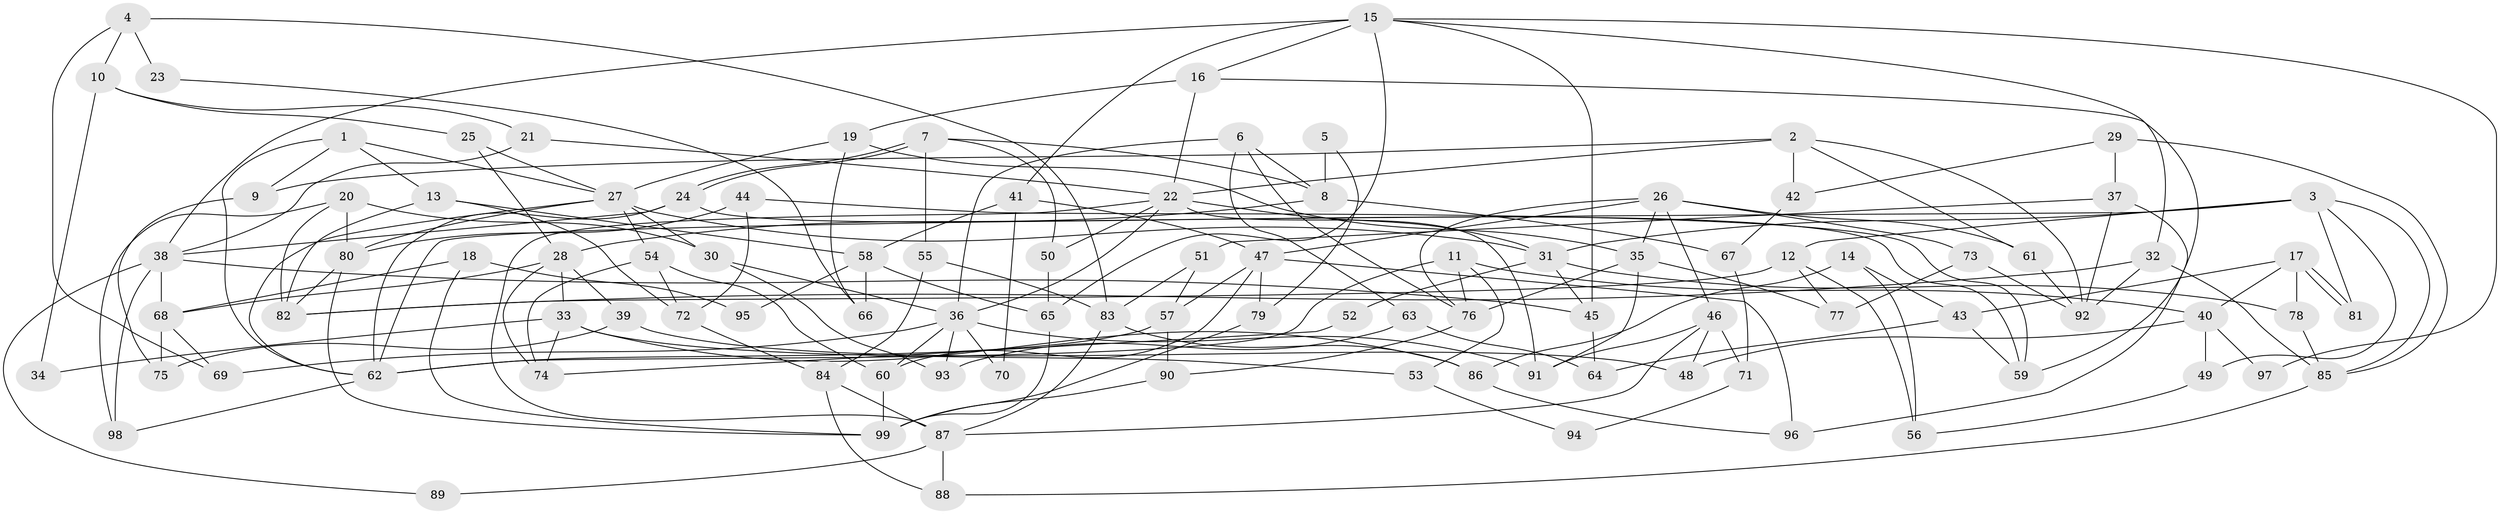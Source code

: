 // Generated by graph-tools (version 1.1) at 2025/35/03/09/25 02:35:57]
// undirected, 99 vertices, 198 edges
graph export_dot {
graph [start="1"]
  node [color=gray90,style=filled];
  1;
  2;
  3;
  4;
  5;
  6;
  7;
  8;
  9;
  10;
  11;
  12;
  13;
  14;
  15;
  16;
  17;
  18;
  19;
  20;
  21;
  22;
  23;
  24;
  25;
  26;
  27;
  28;
  29;
  30;
  31;
  32;
  33;
  34;
  35;
  36;
  37;
  38;
  39;
  40;
  41;
  42;
  43;
  44;
  45;
  46;
  47;
  48;
  49;
  50;
  51;
  52;
  53;
  54;
  55;
  56;
  57;
  58;
  59;
  60;
  61;
  62;
  63;
  64;
  65;
  66;
  67;
  68;
  69;
  70;
  71;
  72;
  73;
  74;
  75;
  76;
  77;
  78;
  79;
  80;
  81;
  82;
  83;
  84;
  85;
  86;
  87;
  88;
  89;
  90;
  91;
  92;
  93;
  94;
  95;
  96;
  97;
  98;
  99;
  1 -- 13;
  1 -- 27;
  1 -- 9;
  1 -- 62;
  2 -- 22;
  2 -- 61;
  2 -- 9;
  2 -- 42;
  2 -- 92;
  3 -- 62;
  3 -- 31;
  3 -- 12;
  3 -- 49;
  3 -- 81;
  3 -- 85;
  4 -- 69;
  4 -- 83;
  4 -- 10;
  4 -- 23;
  5 -- 79;
  5 -- 8;
  6 -- 36;
  6 -- 8;
  6 -- 63;
  6 -- 76;
  7 -- 24;
  7 -- 24;
  7 -- 50;
  7 -- 8;
  7 -- 55;
  8 -- 28;
  8 -- 67;
  9 -- 75;
  10 -- 25;
  10 -- 21;
  10 -- 34;
  11 -- 62;
  11 -- 76;
  11 -- 40;
  11 -- 53;
  12 -- 77;
  12 -- 56;
  12 -- 82;
  13 -- 82;
  13 -- 72;
  13 -- 58;
  14 -- 56;
  14 -- 43;
  14 -- 86;
  15 -- 38;
  15 -- 65;
  15 -- 16;
  15 -- 32;
  15 -- 41;
  15 -- 45;
  15 -- 97;
  16 -- 22;
  16 -- 19;
  16 -- 59;
  17 -- 81;
  17 -- 81;
  17 -- 43;
  17 -- 40;
  17 -- 78;
  18 -- 99;
  18 -- 68;
  18 -- 95;
  19 -- 27;
  19 -- 35;
  19 -- 66;
  20 -- 80;
  20 -- 82;
  20 -- 30;
  20 -- 98;
  21 -- 38;
  21 -- 22;
  22 -- 31;
  22 -- 36;
  22 -- 50;
  22 -- 87;
  22 -- 91;
  23 -- 66;
  24 -- 38;
  24 -- 59;
  24 -- 62;
  25 -- 27;
  25 -- 28;
  26 -- 47;
  26 -- 35;
  26 -- 46;
  26 -- 61;
  26 -- 73;
  26 -- 76;
  27 -- 62;
  27 -- 30;
  27 -- 31;
  27 -- 54;
  27 -- 80;
  28 -- 33;
  28 -- 68;
  28 -- 39;
  28 -- 74;
  29 -- 37;
  29 -- 85;
  29 -- 42;
  30 -- 36;
  30 -- 93;
  31 -- 78;
  31 -- 45;
  31 -- 52;
  32 -- 85;
  32 -- 82;
  32 -- 92;
  33 -- 86;
  33 -- 74;
  33 -- 34;
  33 -- 53;
  35 -- 76;
  35 -- 77;
  35 -- 91;
  36 -- 91;
  36 -- 60;
  36 -- 69;
  36 -- 70;
  36 -- 93;
  37 -- 51;
  37 -- 92;
  37 -- 96;
  38 -- 98;
  38 -- 45;
  38 -- 68;
  38 -- 89;
  39 -- 48;
  39 -- 75;
  40 -- 48;
  40 -- 49;
  40 -- 97;
  41 -- 47;
  41 -- 58;
  41 -- 70;
  42 -- 67;
  43 -- 64;
  43 -- 59;
  44 -- 80;
  44 -- 59;
  44 -- 72;
  45 -- 64;
  46 -- 91;
  46 -- 48;
  46 -- 71;
  46 -- 87;
  47 -- 60;
  47 -- 57;
  47 -- 79;
  47 -- 96;
  49 -- 56;
  50 -- 65;
  51 -- 83;
  51 -- 57;
  52 -- 74;
  53 -- 94;
  54 -- 72;
  54 -- 60;
  54 -- 74;
  55 -- 83;
  55 -- 84;
  57 -- 90;
  57 -- 62;
  58 -- 65;
  58 -- 66;
  58 -- 95;
  60 -- 99;
  61 -- 92;
  62 -- 98;
  63 -- 93;
  63 -- 64;
  65 -- 99;
  67 -- 71;
  68 -- 75;
  68 -- 69;
  71 -- 94;
  72 -- 84;
  73 -- 92;
  73 -- 77;
  76 -- 90;
  78 -- 85;
  79 -- 99;
  80 -- 82;
  80 -- 99;
  83 -- 87;
  83 -- 86;
  84 -- 87;
  84 -- 88;
  85 -- 88;
  86 -- 96;
  87 -- 88;
  87 -- 89;
  90 -- 99;
}

